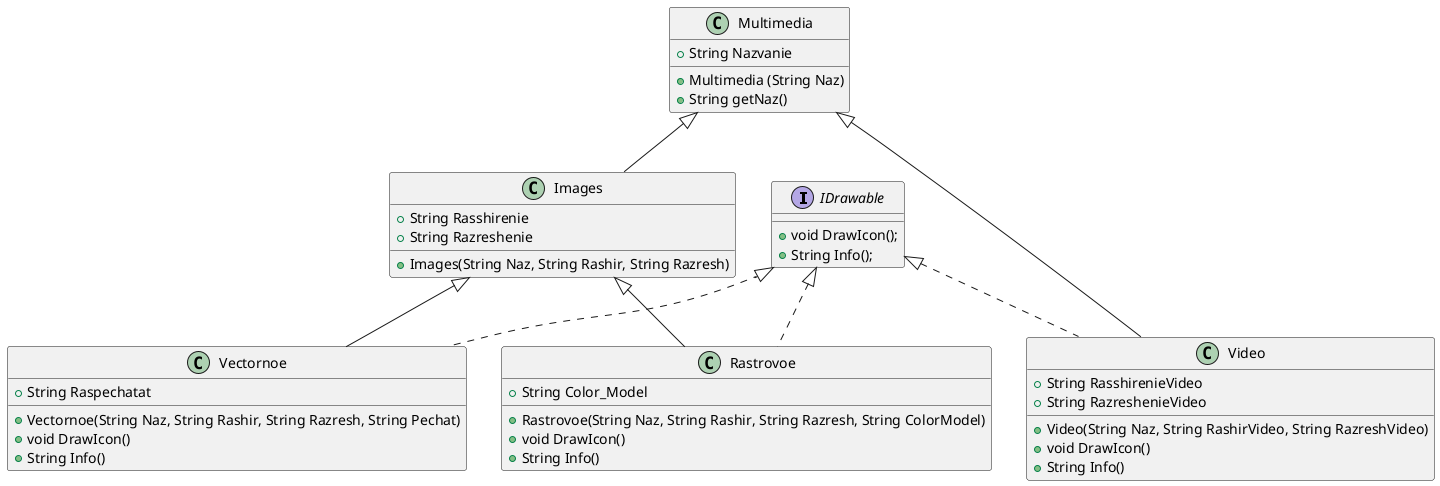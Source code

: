 @startuml
'https://plantuml.com/class-diagram

interface IDrawable {
+ void DrawIcon();
+ String Info();
}

class Multimedia {
+ String Nazvanie
+ Multimedia (String Naz)
+ String getNaz()
}

class Images extends Multimedia {
+ String Rasshirenie
+ String Razreshenie
+ Images(String Naz, String Rashir, String Razresh)
}

class Video extends Multimedia implements IDrawable {
+ String RasshirenieVideo
+ String RazreshenieVideo
+ Video(String Naz, String RashirVideo, String RazreshVideo)
+ void DrawIcon()
+ String Info()
}

class Rastrovoe extends Images implements IDrawable {
+ String Color_Model
+ Rastrovoe(String Naz, String Rashir, String Razresh, String ColorModel)
+ void DrawIcon()
+ String Info()
}

class Vectornoe extends Images implements IDrawable {
+ String Raspechatat
+ Vectornoe(String Naz, String Rashir, String Razresh, String Pechat)
+ void DrawIcon()
+ String Info()
}

@enduml